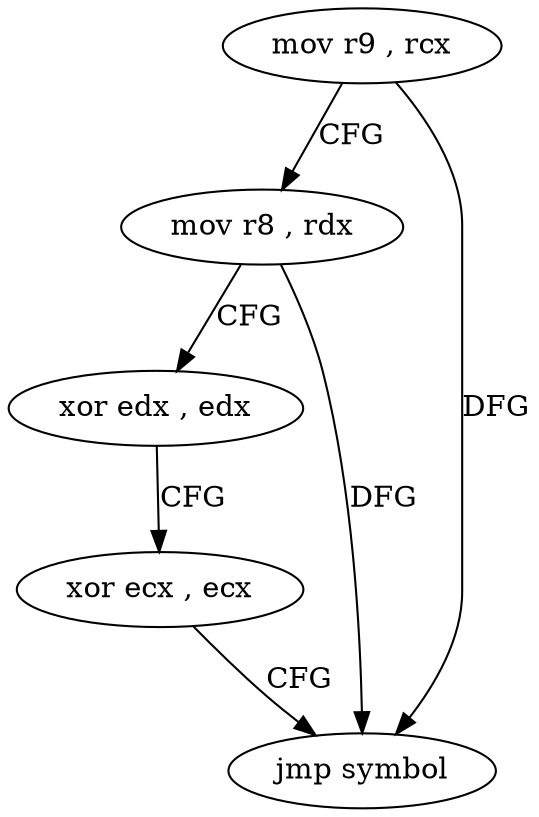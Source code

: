 digraph "func" {
"4213792" [label = "mov r9 , rcx" ]
"4213795" [label = "mov r8 , rdx" ]
"4213798" [label = "xor edx , edx" ]
"4213800" [label = "xor ecx , ecx" ]
"4213802" [label = "jmp symbol" ]
"4213792" -> "4213795" [ label = "CFG" ]
"4213792" -> "4213802" [ label = "DFG" ]
"4213795" -> "4213798" [ label = "CFG" ]
"4213795" -> "4213802" [ label = "DFG" ]
"4213798" -> "4213800" [ label = "CFG" ]
"4213800" -> "4213802" [ label = "CFG" ]
}
